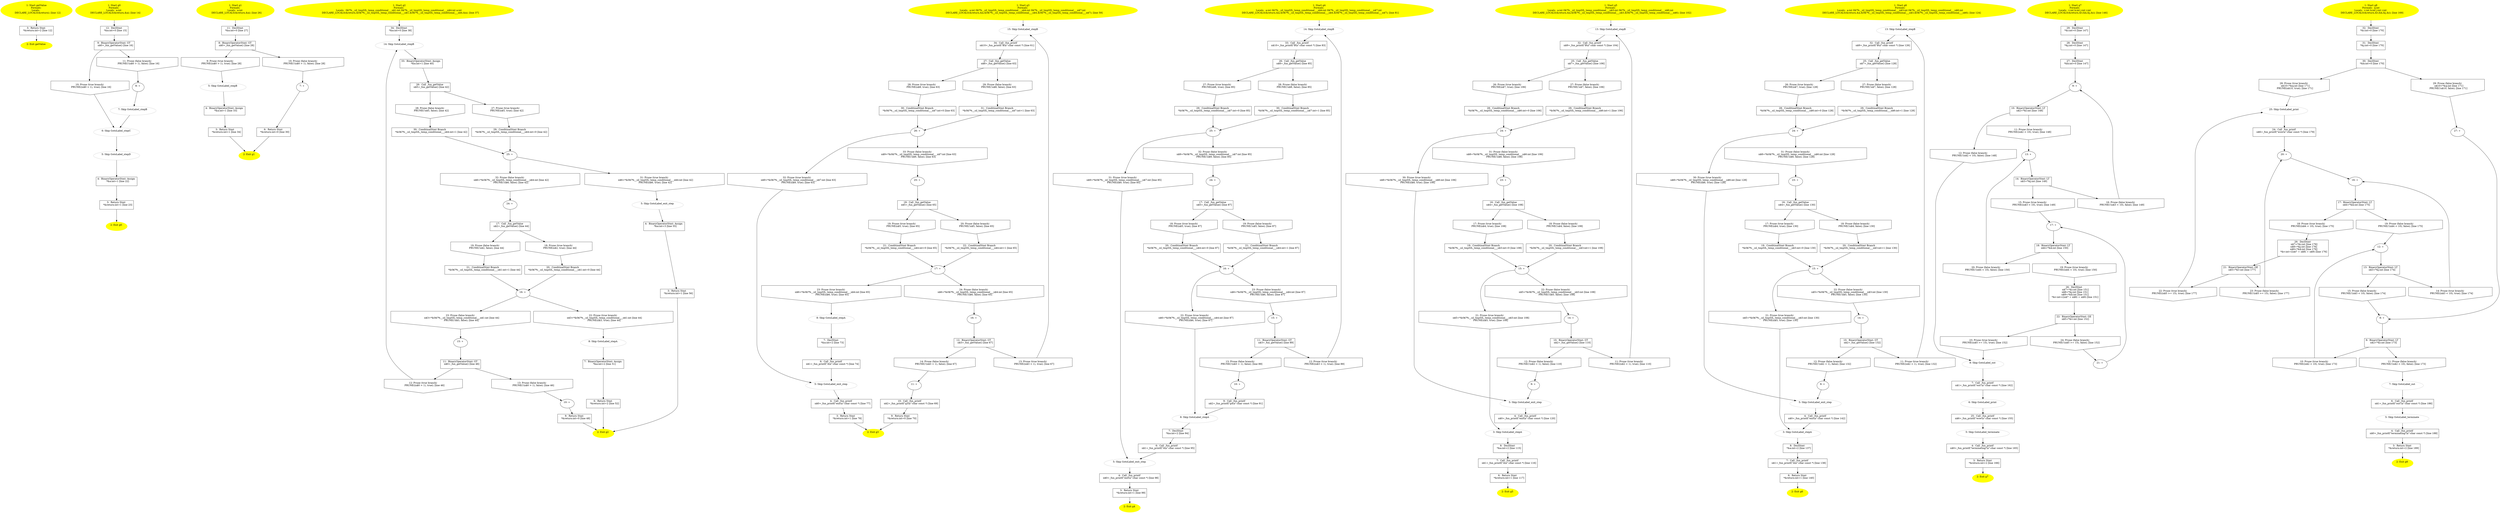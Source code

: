 /* @generated */
digraph iCFG {
"getValue.faa0c7b1433b0c97fcdc15fa47c8180f_1" [label="1: Start getValue\nFormals: \nLocals:  \n   DECLARE_LOCALS(&return); [line 12]\n " color=yellow style=filled]
	

	 "getValue.faa0c7b1433b0c97fcdc15fa47c8180f_1" -> "getValue.faa0c7b1433b0c97fcdc15fa47c8180f_3" ;
"getValue.faa0c7b1433b0c97fcdc15fa47c8180f_2" [label="2: Exit getValue \n  " color=yellow style=filled]
	

"getValue.faa0c7b1433b0c97fcdc15fa47c8180f_3" [label="3:  Return Stmt \n   *&return:int=2 [line 12]\n " shape="box"]
	

	 "getValue.faa0c7b1433b0c97fcdc15fa47c8180f_3" -> "getValue.faa0c7b1433b0c97fcdc15fa47c8180f_2" ;
"g0.8ac829e3bb8338d74cfb45ebe834d8e1_1" [label="1: Start g0\nFormals: \nLocals:  a:int \n   DECLARE_LOCALS(&return,&a); [line 14]\n " color=yellow style=filled]
	

	 "g0.8ac829e3bb8338d74cfb45ebe834d8e1_1" -> "g0.8ac829e3bb8338d74cfb45ebe834d8e1_12" ;
"g0.8ac829e3bb8338d74cfb45ebe834d8e1_2" [label="2: Exit g0 \n  " color=yellow style=filled]
	

"g0.8ac829e3bb8338d74cfb45ebe834d8e1_3" [label="3:  Return Stmt \n   *&return:int=1 [line 23]\n " shape="box"]
	

	 "g0.8ac829e3bb8338d74cfb45ebe834d8e1_3" -> "g0.8ac829e3bb8338d74cfb45ebe834d8e1_2" ;
"g0.8ac829e3bb8338d74cfb45ebe834d8e1_4" [label="4:  BinaryOperatorStmt: Assign \n   *&a:int=1 [line 22]\n " shape="box"]
	

	 "g0.8ac829e3bb8338d74cfb45ebe834d8e1_4" -> "g0.8ac829e3bb8338d74cfb45ebe834d8e1_3" ;
"g0.8ac829e3bb8338d74cfb45ebe834d8e1_5" [label="5: Skip GotoLabel_stepD \n  " color="gray"]
	

	 "g0.8ac829e3bb8338d74cfb45ebe834d8e1_5" -> "g0.8ac829e3bb8338d74cfb45ebe834d8e1_4" ;
"g0.8ac829e3bb8338d74cfb45ebe834d8e1_6" [label="6: Skip GotoLabel_stepC \n  " color="gray"]
	

	 "g0.8ac829e3bb8338d74cfb45ebe834d8e1_6" -> "g0.8ac829e3bb8338d74cfb45ebe834d8e1_5" ;
"g0.8ac829e3bb8338d74cfb45ebe834d8e1_7" [label="7: Skip GotoLabel_stepB \n  " color="gray"]
	

	 "g0.8ac829e3bb8338d74cfb45ebe834d8e1_7" -> "g0.8ac829e3bb8338d74cfb45ebe834d8e1_6" ;
"g0.8ac829e3bb8338d74cfb45ebe834d8e1_8" [label="8: + \n  " ]
	

	 "g0.8ac829e3bb8338d74cfb45ebe834d8e1_8" -> "g0.8ac829e3bb8338d74cfb45ebe834d8e1_7" ;
"g0.8ac829e3bb8338d74cfb45ebe834d8e1_9" [label="9:  BinaryOperatorStmt: GT \n   n$0=_fun_getValue() [line 16]\n " shape="box"]
	

	 "g0.8ac829e3bb8338d74cfb45ebe834d8e1_9" -> "g0.8ac829e3bb8338d74cfb45ebe834d8e1_10" ;
	 "g0.8ac829e3bb8338d74cfb45ebe834d8e1_9" -> "g0.8ac829e3bb8338d74cfb45ebe834d8e1_11" ;
"g0.8ac829e3bb8338d74cfb45ebe834d8e1_10" [label="10: Prune (true branch) \n   PRUNE((n$0 > 1), true); [line 16]\n " shape="invhouse"]
	

	 "g0.8ac829e3bb8338d74cfb45ebe834d8e1_10" -> "g0.8ac829e3bb8338d74cfb45ebe834d8e1_6" ;
"g0.8ac829e3bb8338d74cfb45ebe834d8e1_11" [label="11: Prune (false branch) \n   PRUNE(!(n$0 > 1), false); [line 16]\n " shape="invhouse"]
	

	 "g0.8ac829e3bb8338d74cfb45ebe834d8e1_11" -> "g0.8ac829e3bb8338d74cfb45ebe834d8e1_8" ;
"g0.8ac829e3bb8338d74cfb45ebe834d8e1_12" [label="12:  DeclStmt \n   *&a:int=0 [line 15]\n " shape="box"]
	

	 "g0.8ac829e3bb8338d74cfb45ebe834d8e1_12" -> "g0.8ac829e3bb8338d74cfb45ebe834d8e1_9" ;
"g1.0120a4f9196a5f9eb9f523f31f914da7_1" [label="1: Start g1\nFormals: \nLocals:  a:int \n   DECLARE_LOCALS(&return,&a); [line 26]\n " color=yellow style=filled]
	

	 "g1.0120a4f9196a5f9eb9f523f31f914da7_1" -> "g1.0120a4f9196a5f9eb9f523f31f914da7_11" ;
"g1.0120a4f9196a5f9eb9f523f31f914da7_2" [label="2: Exit g1 \n  " color=yellow style=filled]
	

"g1.0120a4f9196a5f9eb9f523f31f914da7_3" [label="3:  Return Stmt \n   *&return:int=1 [line 34]\n " shape="box"]
	

	 "g1.0120a4f9196a5f9eb9f523f31f914da7_3" -> "g1.0120a4f9196a5f9eb9f523f31f914da7_2" ;
"g1.0120a4f9196a5f9eb9f523f31f914da7_4" [label="4:  BinaryOperatorStmt: Assign \n   *&a:int=1 [line 33]\n " shape="box"]
	

	 "g1.0120a4f9196a5f9eb9f523f31f914da7_4" -> "g1.0120a4f9196a5f9eb9f523f31f914da7_3" ;
"g1.0120a4f9196a5f9eb9f523f31f914da7_5" [label="5: Skip GotoLabel_stepB \n  " color="gray"]
	

	 "g1.0120a4f9196a5f9eb9f523f31f914da7_5" -> "g1.0120a4f9196a5f9eb9f523f31f914da7_4" ;
"g1.0120a4f9196a5f9eb9f523f31f914da7_6" [label="6:  Return Stmt \n   *&return:int=0 [line 30]\n " shape="box"]
	

	 "g1.0120a4f9196a5f9eb9f523f31f914da7_6" -> "g1.0120a4f9196a5f9eb9f523f31f914da7_2" ;
"g1.0120a4f9196a5f9eb9f523f31f914da7_7" [label="7: + \n  " ]
	

	 "g1.0120a4f9196a5f9eb9f523f31f914da7_7" -> "g1.0120a4f9196a5f9eb9f523f31f914da7_6" ;
"g1.0120a4f9196a5f9eb9f523f31f914da7_8" [label="8:  BinaryOperatorStmt: GT \n   n$0=_fun_getValue() [line 28]\n " shape="box"]
	

	 "g1.0120a4f9196a5f9eb9f523f31f914da7_8" -> "g1.0120a4f9196a5f9eb9f523f31f914da7_9" ;
	 "g1.0120a4f9196a5f9eb9f523f31f914da7_8" -> "g1.0120a4f9196a5f9eb9f523f31f914da7_10" ;
"g1.0120a4f9196a5f9eb9f523f31f914da7_9" [label="9: Prune (true branch) \n   PRUNE((n$0 > 1), true); [line 28]\n " shape="invhouse"]
	

	 "g1.0120a4f9196a5f9eb9f523f31f914da7_9" -> "g1.0120a4f9196a5f9eb9f523f31f914da7_5" ;
"g1.0120a4f9196a5f9eb9f523f31f914da7_10" [label="10: Prune (false branch) \n   PRUNE(!(n$0 > 1), false); [line 28]\n " shape="invhouse"]
	

	 "g1.0120a4f9196a5f9eb9f523f31f914da7_10" -> "g1.0120a4f9196a5f9eb9f523f31f914da7_7" ;
"g1.0120a4f9196a5f9eb9f523f31f914da7_11" [label="11:  DeclStmt \n   *&a:int=0 [line 27]\n " shape="box"]
	

	 "g1.0120a4f9196a5f9eb9f523f31f914da7_11" -> "g1.0120a4f9196a5f9eb9f523f31f914da7_8" ;
"g2.e1c80488853d86ab9d6decfe30d8930f_1" [label="1: Start g2\nFormals: \nLocals:  0$?%__sil_tmpSIL_temp_conditional___n$1:int 0$?%__sil_tmpSIL_temp_conditional___n$4:int a:int \n   DECLARE_LOCALS(&return,&0$?%__sil_tmpSIL_temp_conditional___n$1,&0$?%__sil_tmpSIL_temp_conditional___n$4,&a); [line 37]\n " color=yellow style=filled]
	

	 "g2.e1c80488853d86ab9d6decfe30d8930f_1" -> "g2.e1c80488853d86ab9d6decfe30d8930f_34" ;
"g2.e1c80488853d86ab9d6decfe30d8930f_2" [label="2: Exit g2 \n  " color=yellow style=filled]
	

"g2.e1c80488853d86ab9d6decfe30d8930f_3" [label="3:  Return Stmt \n   *&return:int=1 [line 56]\n " shape="box"]
	

	 "g2.e1c80488853d86ab9d6decfe30d8930f_3" -> "g2.e1c80488853d86ab9d6decfe30d8930f_2" ;
"g2.e1c80488853d86ab9d6decfe30d8930f_4" [label="4:  BinaryOperatorStmt: Assign \n   *&a:int=3 [line 55]\n " shape="box"]
	

	 "g2.e1c80488853d86ab9d6decfe30d8930f_4" -> "g2.e1c80488853d86ab9d6decfe30d8930f_3" ;
"g2.e1c80488853d86ab9d6decfe30d8930f_5" [label="5: Skip GotoLabel_exit_step \n  " color="gray"]
	

	 "g2.e1c80488853d86ab9d6decfe30d8930f_5" -> "g2.e1c80488853d86ab9d6decfe30d8930f_4" ;
"g2.e1c80488853d86ab9d6decfe30d8930f_6" [label="6:  Return Stmt \n   *&return:int=2 [line 52]\n " shape="box"]
	

	 "g2.e1c80488853d86ab9d6decfe30d8930f_6" -> "g2.e1c80488853d86ab9d6decfe30d8930f_2" ;
"g2.e1c80488853d86ab9d6decfe30d8930f_7" [label="7:  BinaryOperatorStmt: Assign \n   *&a:int=2 [line 51]\n " shape="box"]
	

	 "g2.e1c80488853d86ab9d6decfe30d8930f_7" -> "g2.e1c80488853d86ab9d6decfe30d8930f_6" ;
"g2.e1c80488853d86ab9d6decfe30d8930f_8" [label="8: Skip GotoLabel_stepA \n  " color="gray"]
	

	 "g2.e1c80488853d86ab9d6decfe30d8930f_8" -> "g2.e1c80488853d86ab9d6decfe30d8930f_7" ;
"g2.e1c80488853d86ab9d6decfe30d8930f_9" [label="9:  Return Stmt \n   *&return:int=0 [line 48]\n " shape="box"]
	

	 "g2.e1c80488853d86ab9d6decfe30d8930f_9" -> "g2.e1c80488853d86ab9d6decfe30d8930f_2" ;
"g2.e1c80488853d86ab9d6decfe30d8930f_10" [label="10: + \n  " ]
	

	 "g2.e1c80488853d86ab9d6decfe30d8930f_10" -> "g2.e1c80488853d86ab9d6decfe30d8930f_9" ;
"g2.e1c80488853d86ab9d6decfe30d8930f_11" [label="11:  BinaryOperatorStmt: GT \n   n$0=_fun_getValue() [line 46]\n " shape="box"]
	

	 "g2.e1c80488853d86ab9d6decfe30d8930f_11" -> "g2.e1c80488853d86ab9d6decfe30d8930f_12" ;
	 "g2.e1c80488853d86ab9d6decfe30d8930f_11" -> "g2.e1c80488853d86ab9d6decfe30d8930f_13" ;
"g2.e1c80488853d86ab9d6decfe30d8930f_12" [label="12: Prune (true branch) \n   PRUNE((n$0 > 1), true); [line 46]\n " shape="invhouse"]
	

	 "g2.e1c80488853d86ab9d6decfe30d8930f_12" -> "g2.e1c80488853d86ab9d6decfe30d8930f_14" ;
"g2.e1c80488853d86ab9d6decfe30d8930f_13" [label="13: Prune (false branch) \n   PRUNE(!(n$0 > 1), false); [line 46]\n " shape="invhouse"]
	

	 "g2.e1c80488853d86ab9d6decfe30d8930f_13" -> "g2.e1c80488853d86ab9d6decfe30d8930f_10" ;
"g2.e1c80488853d86ab9d6decfe30d8930f_14" [label="14: Skip GotoLabel_stepB \n  " color="gray"]
	

	 "g2.e1c80488853d86ab9d6decfe30d8930f_14" -> "g2.e1c80488853d86ab9d6decfe30d8930f_33" ;
"g2.e1c80488853d86ab9d6decfe30d8930f_15" [label="15: + \n  " ]
	

	 "g2.e1c80488853d86ab9d6decfe30d8930f_15" -> "g2.e1c80488853d86ab9d6decfe30d8930f_11" ;
"g2.e1c80488853d86ab9d6decfe30d8930f_16" [label="16: + \n  " ]
	

	 "g2.e1c80488853d86ab9d6decfe30d8930f_16" -> "g2.e1c80488853d86ab9d6decfe30d8930f_22" ;
	 "g2.e1c80488853d86ab9d6decfe30d8930f_16" -> "g2.e1c80488853d86ab9d6decfe30d8930f_23" ;
"g2.e1c80488853d86ab9d6decfe30d8930f_17" [label="17:  Call _fun_getValue \n   n$2=_fun_getValue() [line 44]\n " shape="box"]
	

	 "g2.e1c80488853d86ab9d6decfe30d8930f_17" -> "g2.e1c80488853d86ab9d6decfe30d8930f_18" ;
	 "g2.e1c80488853d86ab9d6decfe30d8930f_17" -> "g2.e1c80488853d86ab9d6decfe30d8930f_19" ;
"g2.e1c80488853d86ab9d6decfe30d8930f_18" [label="18: Prune (true branch) \n   PRUNE(n$2, true); [line 44]\n " shape="invhouse"]
	

	 "g2.e1c80488853d86ab9d6decfe30d8930f_18" -> "g2.e1c80488853d86ab9d6decfe30d8930f_20" ;
"g2.e1c80488853d86ab9d6decfe30d8930f_19" [label="19: Prune (false branch) \n   PRUNE(!n$2, false); [line 44]\n " shape="invhouse"]
	

	 "g2.e1c80488853d86ab9d6decfe30d8930f_19" -> "g2.e1c80488853d86ab9d6decfe30d8930f_21" ;
"g2.e1c80488853d86ab9d6decfe30d8930f_20" [label="20:  ConditinalStmt Branch \n   *&0$?%__sil_tmpSIL_temp_conditional___n$1:int=0 [line 44]\n " shape="box"]
	

	 "g2.e1c80488853d86ab9d6decfe30d8930f_20" -> "g2.e1c80488853d86ab9d6decfe30d8930f_16" ;
"g2.e1c80488853d86ab9d6decfe30d8930f_21" [label="21:  ConditinalStmt Branch \n   *&0$?%__sil_tmpSIL_temp_conditional___n$1:int=1 [line 44]\n " shape="box"]
	

	 "g2.e1c80488853d86ab9d6decfe30d8930f_21" -> "g2.e1c80488853d86ab9d6decfe30d8930f_16" ;
"g2.e1c80488853d86ab9d6decfe30d8930f_22" [label="22: Prune (true branch) \n   n$3=*&0$?%__sil_tmpSIL_temp_conditional___n$1:int [line 44]\n  PRUNE(n$3, true); [line 44]\n " shape="invhouse"]
	

	 "g2.e1c80488853d86ab9d6decfe30d8930f_22" -> "g2.e1c80488853d86ab9d6decfe30d8930f_8" ;
"g2.e1c80488853d86ab9d6decfe30d8930f_23" [label="23: Prune (false branch) \n   n$3=*&0$?%__sil_tmpSIL_temp_conditional___n$1:int [line 44]\n  PRUNE(!n$3, false); [line 44]\n " shape="invhouse"]
	

	 "g2.e1c80488853d86ab9d6decfe30d8930f_23" -> "g2.e1c80488853d86ab9d6decfe30d8930f_15" ;
"g2.e1c80488853d86ab9d6decfe30d8930f_24" [label="24: + \n  " ]
	

	 "g2.e1c80488853d86ab9d6decfe30d8930f_24" -> "g2.e1c80488853d86ab9d6decfe30d8930f_17" ;
"g2.e1c80488853d86ab9d6decfe30d8930f_25" [label="25: + \n  " ]
	

	 "g2.e1c80488853d86ab9d6decfe30d8930f_25" -> "g2.e1c80488853d86ab9d6decfe30d8930f_31" ;
	 "g2.e1c80488853d86ab9d6decfe30d8930f_25" -> "g2.e1c80488853d86ab9d6decfe30d8930f_32" ;
"g2.e1c80488853d86ab9d6decfe30d8930f_26" [label="26:  Call _fun_getValue \n   n$5=_fun_getValue() [line 42]\n " shape="box"]
	

	 "g2.e1c80488853d86ab9d6decfe30d8930f_26" -> "g2.e1c80488853d86ab9d6decfe30d8930f_27" ;
	 "g2.e1c80488853d86ab9d6decfe30d8930f_26" -> "g2.e1c80488853d86ab9d6decfe30d8930f_28" ;
"g2.e1c80488853d86ab9d6decfe30d8930f_27" [label="27: Prune (true branch) \n   PRUNE(n$5, true); [line 42]\n " shape="invhouse"]
	

	 "g2.e1c80488853d86ab9d6decfe30d8930f_27" -> "g2.e1c80488853d86ab9d6decfe30d8930f_29" ;
"g2.e1c80488853d86ab9d6decfe30d8930f_28" [label="28: Prune (false branch) \n   PRUNE(!n$5, false); [line 42]\n " shape="invhouse"]
	

	 "g2.e1c80488853d86ab9d6decfe30d8930f_28" -> "g2.e1c80488853d86ab9d6decfe30d8930f_30" ;
"g2.e1c80488853d86ab9d6decfe30d8930f_29" [label="29:  ConditinalStmt Branch \n   *&0$?%__sil_tmpSIL_temp_conditional___n$4:int=0 [line 42]\n " shape="box"]
	

	 "g2.e1c80488853d86ab9d6decfe30d8930f_29" -> "g2.e1c80488853d86ab9d6decfe30d8930f_25" ;
"g2.e1c80488853d86ab9d6decfe30d8930f_30" [label="30:  ConditinalStmt Branch \n   *&0$?%__sil_tmpSIL_temp_conditional___n$4:int=1 [line 42]\n " shape="box"]
	

	 "g2.e1c80488853d86ab9d6decfe30d8930f_30" -> "g2.e1c80488853d86ab9d6decfe30d8930f_25" ;
"g2.e1c80488853d86ab9d6decfe30d8930f_31" [label="31: Prune (true branch) \n   n$6=*&0$?%__sil_tmpSIL_temp_conditional___n$4:int [line 42]\n  PRUNE(n$6, true); [line 42]\n " shape="invhouse"]
	

	 "g2.e1c80488853d86ab9d6decfe30d8930f_31" -> "g2.e1c80488853d86ab9d6decfe30d8930f_5" ;
"g2.e1c80488853d86ab9d6decfe30d8930f_32" [label="32: Prune (false branch) \n   n$6=*&0$?%__sil_tmpSIL_temp_conditional___n$4:int [line 42]\n  PRUNE(!n$6, false); [line 42]\n " shape="invhouse"]
	

	 "g2.e1c80488853d86ab9d6decfe30d8930f_32" -> "g2.e1c80488853d86ab9d6decfe30d8930f_24" ;
"g2.e1c80488853d86ab9d6decfe30d8930f_33" [label="33:  BinaryOperatorStmt: Assign \n   *&a:int=1 [line 40]\n " shape="box"]
	

	 "g2.e1c80488853d86ab9d6decfe30d8930f_33" -> "g2.e1c80488853d86ab9d6decfe30d8930f_26" ;
"g2.e1c80488853d86ab9d6decfe30d8930f_34" [label="34:  DeclStmt \n   *&a:int=0 [line 38]\n " shape="box"]
	

	 "g2.e1c80488853d86ab9d6decfe30d8930f_34" -> "g2.e1c80488853d86ab9d6decfe30d8930f_14" ;
"g3.8a9fd7dfda802921fdc4079f9a528ce8_1" [label="1: Start g3\nFormals: \nLocals:  a:int 0$?%__sil_tmpSIL_temp_conditional___n$4:int 0$?%__sil_tmpSIL_temp_conditional___n$7:int \n   DECLARE_LOCALS(&return,&a,&0$?%__sil_tmpSIL_temp_conditional___n$4,&0$?%__sil_tmpSIL_temp_conditional___n$7); [line 59]\n " color=yellow style=filled]
	

	 "g3.8a9fd7dfda802921fdc4079f9a528ce8_1" -> "g3.8a9fd7dfda802921fdc4079f9a528ce8_15" ;
"g3.8a9fd7dfda802921fdc4079f9a528ce8_2" [label="2: Exit g3 \n  " color=yellow style=filled]
	

"g3.8a9fd7dfda802921fdc4079f9a528ce8_3" [label="3:  Return Stmt \n   *&return:int=1 [line 78]\n " shape="box"]
	

	 "g3.8a9fd7dfda802921fdc4079f9a528ce8_3" -> "g3.8a9fd7dfda802921fdc4079f9a528ce8_2" ;
"g3.8a9fd7dfda802921fdc4079f9a528ce8_4" [label="4:  Call _fun_printf \n   n$0=_fun_printf(\"exit\\n\":char const *) [line 77]\n " shape="box"]
	

	 "g3.8a9fd7dfda802921fdc4079f9a528ce8_4" -> "g3.8a9fd7dfda802921fdc4079f9a528ce8_3" ;
"g3.8a9fd7dfda802921fdc4079f9a528ce8_5" [label="5: Skip GotoLabel_exit_step \n  " color="gray"]
	

	 "g3.8a9fd7dfda802921fdc4079f9a528ce8_5" -> "g3.8a9fd7dfda802921fdc4079f9a528ce8_4" ;
"g3.8a9fd7dfda802921fdc4079f9a528ce8_6" [label="6:  Call _fun_printf \n   n$1=_fun_printf(\"A\\n\":char const *) [line 74]\n " shape="box"]
	

	 "g3.8a9fd7dfda802921fdc4079f9a528ce8_6" -> "g3.8a9fd7dfda802921fdc4079f9a528ce8_5" ;
"g3.8a9fd7dfda802921fdc4079f9a528ce8_7" [label="7:  DeclStmt \n   *&a:int=2 [line 73]\n " shape="box"]
	

	 "g3.8a9fd7dfda802921fdc4079f9a528ce8_7" -> "g3.8a9fd7dfda802921fdc4079f9a528ce8_6" ;
"g3.8a9fd7dfda802921fdc4079f9a528ce8_8" [label="8: Skip GotoLabel_stepA \n  " color="gray"]
	

	 "g3.8a9fd7dfda802921fdc4079f9a528ce8_8" -> "g3.8a9fd7dfda802921fdc4079f9a528ce8_7" ;
"g3.8a9fd7dfda802921fdc4079f9a528ce8_9" [label="9:  Return Stmt \n   *&return:int=0 [line 70]\n " shape="box"]
	

	 "g3.8a9fd7dfda802921fdc4079f9a528ce8_9" -> "g3.8a9fd7dfda802921fdc4079f9a528ce8_2" ;
"g3.8a9fd7dfda802921fdc4079f9a528ce8_10" [label="10:  Call _fun_printf \n   n$2=_fun_printf(\"g3\\n\":char const *) [line 69]\n " shape="box"]
	

	 "g3.8a9fd7dfda802921fdc4079f9a528ce8_10" -> "g3.8a9fd7dfda802921fdc4079f9a528ce8_9" ;
"g3.8a9fd7dfda802921fdc4079f9a528ce8_11" [label="11: + \n  " ]
	

	 "g3.8a9fd7dfda802921fdc4079f9a528ce8_11" -> "g3.8a9fd7dfda802921fdc4079f9a528ce8_10" ;
"g3.8a9fd7dfda802921fdc4079f9a528ce8_12" [label="12:  BinaryOperatorStmt: GT \n   n$3=_fun_getValue() [line 67]\n " shape="box"]
	

	 "g3.8a9fd7dfda802921fdc4079f9a528ce8_12" -> "g3.8a9fd7dfda802921fdc4079f9a528ce8_13" ;
	 "g3.8a9fd7dfda802921fdc4079f9a528ce8_12" -> "g3.8a9fd7dfda802921fdc4079f9a528ce8_14" ;
"g3.8a9fd7dfda802921fdc4079f9a528ce8_13" [label="13: Prune (true branch) \n   PRUNE((n$3 > 1), true); [line 67]\n " shape="invhouse"]
	

	 "g3.8a9fd7dfda802921fdc4079f9a528ce8_13" -> "g3.8a9fd7dfda802921fdc4079f9a528ce8_15" ;
"g3.8a9fd7dfda802921fdc4079f9a528ce8_14" [label="14: Prune (false branch) \n   PRUNE(!(n$3 > 1), false); [line 67]\n " shape="invhouse"]
	

	 "g3.8a9fd7dfda802921fdc4079f9a528ce8_14" -> "g3.8a9fd7dfda802921fdc4079f9a528ce8_11" ;
"g3.8a9fd7dfda802921fdc4079f9a528ce8_15" [label="15: Skip GotoLabel_stepB \n  " color="gray"]
	

	 "g3.8a9fd7dfda802921fdc4079f9a528ce8_15" -> "g3.8a9fd7dfda802921fdc4079f9a528ce8_34" ;
"g3.8a9fd7dfda802921fdc4079f9a528ce8_16" [label="16: + \n  " ]
	

	 "g3.8a9fd7dfda802921fdc4079f9a528ce8_16" -> "g3.8a9fd7dfda802921fdc4079f9a528ce8_12" ;
"g3.8a9fd7dfda802921fdc4079f9a528ce8_17" [label="17: + \n  " ]
	

	 "g3.8a9fd7dfda802921fdc4079f9a528ce8_17" -> "g3.8a9fd7dfda802921fdc4079f9a528ce8_23" ;
	 "g3.8a9fd7dfda802921fdc4079f9a528ce8_17" -> "g3.8a9fd7dfda802921fdc4079f9a528ce8_24" ;
"g3.8a9fd7dfda802921fdc4079f9a528ce8_18" [label="18:  Call _fun_getValue \n   n$5=_fun_getValue() [line 65]\n " shape="box"]
	

	 "g3.8a9fd7dfda802921fdc4079f9a528ce8_18" -> "g3.8a9fd7dfda802921fdc4079f9a528ce8_19" ;
	 "g3.8a9fd7dfda802921fdc4079f9a528ce8_18" -> "g3.8a9fd7dfda802921fdc4079f9a528ce8_20" ;
"g3.8a9fd7dfda802921fdc4079f9a528ce8_19" [label="19: Prune (true branch) \n   PRUNE(n$5, true); [line 65]\n " shape="invhouse"]
	

	 "g3.8a9fd7dfda802921fdc4079f9a528ce8_19" -> "g3.8a9fd7dfda802921fdc4079f9a528ce8_21" ;
"g3.8a9fd7dfda802921fdc4079f9a528ce8_20" [label="20: Prune (false branch) \n   PRUNE(!n$5, false); [line 65]\n " shape="invhouse"]
	

	 "g3.8a9fd7dfda802921fdc4079f9a528ce8_20" -> "g3.8a9fd7dfda802921fdc4079f9a528ce8_22" ;
"g3.8a9fd7dfda802921fdc4079f9a528ce8_21" [label="21:  ConditinalStmt Branch \n   *&0$?%__sil_tmpSIL_temp_conditional___n$4:int=0 [line 65]\n " shape="box"]
	

	 "g3.8a9fd7dfda802921fdc4079f9a528ce8_21" -> "g3.8a9fd7dfda802921fdc4079f9a528ce8_17" ;
"g3.8a9fd7dfda802921fdc4079f9a528ce8_22" [label="22:  ConditinalStmt Branch \n   *&0$?%__sil_tmpSIL_temp_conditional___n$4:int=1 [line 65]\n " shape="box"]
	

	 "g3.8a9fd7dfda802921fdc4079f9a528ce8_22" -> "g3.8a9fd7dfda802921fdc4079f9a528ce8_17" ;
"g3.8a9fd7dfda802921fdc4079f9a528ce8_23" [label="23: Prune (true branch) \n   n$6=*&0$?%__sil_tmpSIL_temp_conditional___n$4:int [line 65]\n  PRUNE(n$6, true); [line 65]\n " shape="invhouse"]
	

	 "g3.8a9fd7dfda802921fdc4079f9a528ce8_23" -> "g3.8a9fd7dfda802921fdc4079f9a528ce8_8" ;
"g3.8a9fd7dfda802921fdc4079f9a528ce8_24" [label="24: Prune (false branch) \n   n$6=*&0$?%__sil_tmpSIL_temp_conditional___n$4:int [line 65]\n  PRUNE(!n$6, false); [line 65]\n " shape="invhouse"]
	

	 "g3.8a9fd7dfda802921fdc4079f9a528ce8_24" -> "g3.8a9fd7dfda802921fdc4079f9a528ce8_16" ;
"g3.8a9fd7dfda802921fdc4079f9a528ce8_25" [label="25: + \n  " ]
	

	 "g3.8a9fd7dfda802921fdc4079f9a528ce8_25" -> "g3.8a9fd7dfda802921fdc4079f9a528ce8_18" ;
"g3.8a9fd7dfda802921fdc4079f9a528ce8_26" [label="26: + \n  " ]
	

	 "g3.8a9fd7dfda802921fdc4079f9a528ce8_26" -> "g3.8a9fd7dfda802921fdc4079f9a528ce8_32" ;
	 "g3.8a9fd7dfda802921fdc4079f9a528ce8_26" -> "g3.8a9fd7dfda802921fdc4079f9a528ce8_33" ;
"g3.8a9fd7dfda802921fdc4079f9a528ce8_27" [label="27:  Call _fun_getValue \n   n$8=_fun_getValue() [line 63]\n " shape="box"]
	

	 "g3.8a9fd7dfda802921fdc4079f9a528ce8_27" -> "g3.8a9fd7dfda802921fdc4079f9a528ce8_28" ;
	 "g3.8a9fd7dfda802921fdc4079f9a528ce8_27" -> "g3.8a9fd7dfda802921fdc4079f9a528ce8_29" ;
"g3.8a9fd7dfda802921fdc4079f9a528ce8_28" [label="28: Prune (true branch) \n   PRUNE(n$8, true); [line 63]\n " shape="invhouse"]
	

	 "g3.8a9fd7dfda802921fdc4079f9a528ce8_28" -> "g3.8a9fd7dfda802921fdc4079f9a528ce8_30" ;
"g3.8a9fd7dfda802921fdc4079f9a528ce8_29" [label="29: Prune (false branch) \n   PRUNE(!n$8, false); [line 63]\n " shape="invhouse"]
	

	 "g3.8a9fd7dfda802921fdc4079f9a528ce8_29" -> "g3.8a9fd7dfda802921fdc4079f9a528ce8_31" ;
"g3.8a9fd7dfda802921fdc4079f9a528ce8_30" [label="30:  ConditinalStmt Branch \n   *&0$?%__sil_tmpSIL_temp_conditional___n$7:int=0 [line 63]\n " shape="box"]
	

	 "g3.8a9fd7dfda802921fdc4079f9a528ce8_30" -> "g3.8a9fd7dfda802921fdc4079f9a528ce8_26" ;
"g3.8a9fd7dfda802921fdc4079f9a528ce8_31" [label="31:  ConditinalStmt Branch \n   *&0$?%__sil_tmpSIL_temp_conditional___n$7:int=1 [line 63]\n " shape="box"]
	

	 "g3.8a9fd7dfda802921fdc4079f9a528ce8_31" -> "g3.8a9fd7dfda802921fdc4079f9a528ce8_26" ;
"g3.8a9fd7dfda802921fdc4079f9a528ce8_32" [label="32: Prune (true branch) \n   n$9=*&0$?%__sil_tmpSIL_temp_conditional___n$7:int [line 63]\n  PRUNE(n$9, true); [line 63]\n " shape="invhouse"]
	

	 "g3.8a9fd7dfda802921fdc4079f9a528ce8_32" -> "g3.8a9fd7dfda802921fdc4079f9a528ce8_5" ;
"g3.8a9fd7dfda802921fdc4079f9a528ce8_33" [label="33: Prune (false branch) \n   n$9=*&0$?%__sil_tmpSIL_temp_conditional___n$7:int [line 63]\n  PRUNE(!n$9, false); [line 63]\n " shape="invhouse"]
	

	 "g3.8a9fd7dfda802921fdc4079f9a528ce8_33" -> "g3.8a9fd7dfda802921fdc4079f9a528ce8_25" ;
"g3.8a9fd7dfda802921fdc4079f9a528ce8_34" [label="34:  Call _fun_printf \n   n$10=_fun_printf(\"B\\n\":char const *) [line 61]\n " shape="box"]
	

	 "g3.8a9fd7dfda802921fdc4079f9a528ce8_34" -> "g3.8a9fd7dfda802921fdc4079f9a528ce8_27" ;
"g4.b0b5c8f28ad7834e70a958a8882fa59a_1" [label="1: Start g4\nFormals: \nLocals:  a:int 0$?%__sil_tmpSIL_temp_conditional___n$4:int 0$?%__sil_tmpSIL_temp_conditional___n$7:int \n   DECLARE_LOCALS(&return,&a,&0$?%__sil_tmpSIL_temp_conditional___n$4,&0$?%__sil_tmpSIL_temp_conditional___n$7); [line 81]\n " color=yellow style=filled]
	

	 "g4.b0b5c8f28ad7834e70a958a8882fa59a_1" -> "g4.b0b5c8f28ad7834e70a958a8882fa59a_14" ;
"g4.b0b5c8f28ad7834e70a958a8882fa59a_2" [label="2: Exit g4 \n  " color=yellow style=filled]
	

"g4.b0b5c8f28ad7834e70a958a8882fa59a_3" [label="3:  Return Stmt \n   *&return:int=1 [line 99]\n " shape="box"]
	

	 "g4.b0b5c8f28ad7834e70a958a8882fa59a_3" -> "g4.b0b5c8f28ad7834e70a958a8882fa59a_2" ;
"g4.b0b5c8f28ad7834e70a958a8882fa59a_4" [label="4:  Call _fun_printf \n   n$0=_fun_printf(\"exit\\n\":char const *) [line 98]\n " shape="box"]
	

	 "g4.b0b5c8f28ad7834e70a958a8882fa59a_4" -> "g4.b0b5c8f28ad7834e70a958a8882fa59a_3" ;
"g4.b0b5c8f28ad7834e70a958a8882fa59a_5" [label="5: Skip GotoLabel_exit_step \n  " color="gray"]
	

	 "g4.b0b5c8f28ad7834e70a958a8882fa59a_5" -> "g4.b0b5c8f28ad7834e70a958a8882fa59a_4" ;
"g4.b0b5c8f28ad7834e70a958a8882fa59a_6" [label="6:  Call _fun_printf \n   n$1=_fun_printf(\"A\\n\":char const *) [line 95]\n " shape="box"]
	

	 "g4.b0b5c8f28ad7834e70a958a8882fa59a_6" -> "g4.b0b5c8f28ad7834e70a958a8882fa59a_5" ;
"g4.b0b5c8f28ad7834e70a958a8882fa59a_7" [label="7:  DeclStmt \n   *&a:int=2 [line 94]\n " shape="box"]
	

	 "g4.b0b5c8f28ad7834e70a958a8882fa59a_7" -> "g4.b0b5c8f28ad7834e70a958a8882fa59a_6" ;
"g4.b0b5c8f28ad7834e70a958a8882fa59a_8" [label="8: Skip GotoLabel_stepA \n  " color="gray"]
	

	 "g4.b0b5c8f28ad7834e70a958a8882fa59a_8" -> "g4.b0b5c8f28ad7834e70a958a8882fa59a_7" ;
"g4.b0b5c8f28ad7834e70a958a8882fa59a_9" [label="9:  Call _fun_printf \n   n$2=_fun_printf(\"g4\\n\":char const *) [line 91]\n " shape="box"]
	

	 "g4.b0b5c8f28ad7834e70a958a8882fa59a_9" -> "g4.b0b5c8f28ad7834e70a958a8882fa59a_8" ;
"g4.b0b5c8f28ad7834e70a958a8882fa59a_10" [label="10: + \n  " ]
	

	 "g4.b0b5c8f28ad7834e70a958a8882fa59a_10" -> "g4.b0b5c8f28ad7834e70a958a8882fa59a_9" ;
"g4.b0b5c8f28ad7834e70a958a8882fa59a_11" [label="11:  BinaryOperatorStmt: GT \n   n$3=_fun_getValue() [line 89]\n " shape="box"]
	

	 "g4.b0b5c8f28ad7834e70a958a8882fa59a_11" -> "g4.b0b5c8f28ad7834e70a958a8882fa59a_12" ;
	 "g4.b0b5c8f28ad7834e70a958a8882fa59a_11" -> "g4.b0b5c8f28ad7834e70a958a8882fa59a_13" ;
"g4.b0b5c8f28ad7834e70a958a8882fa59a_12" [label="12: Prune (true branch) \n   PRUNE((n$3 > 1), true); [line 89]\n " shape="invhouse"]
	

	 "g4.b0b5c8f28ad7834e70a958a8882fa59a_12" -> "g4.b0b5c8f28ad7834e70a958a8882fa59a_14" ;
"g4.b0b5c8f28ad7834e70a958a8882fa59a_13" [label="13: Prune (false branch) \n   PRUNE(!(n$3 > 1), false); [line 89]\n " shape="invhouse"]
	

	 "g4.b0b5c8f28ad7834e70a958a8882fa59a_13" -> "g4.b0b5c8f28ad7834e70a958a8882fa59a_10" ;
"g4.b0b5c8f28ad7834e70a958a8882fa59a_14" [label="14: Skip GotoLabel_stepB \n  " color="gray"]
	

	 "g4.b0b5c8f28ad7834e70a958a8882fa59a_14" -> "g4.b0b5c8f28ad7834e70a958a8882fa59a_33" ;
"g4.b0b5c8f28ad7834e70a958a8882fa59a_15" [label="15: + \n  " ]
	

	 "g4.b0b5c8f28ad7834e70a958a8882fa59a_15" -> "g4.b0b5c8f28ad7834e70a958a8882fa59a_11" ;
"g4.b0b5c8f28ad7834e70a958a8882fa59a_16" [label="16: + \n  " ]
	

	 "g4.b0b5c8f28ad7834e70a958a8882fa59a_16" -> "g4.b0b5c8f28ad7834e70a958a8882fa59a_22" ;
	 "g4.b0b5c8f28ad7834e70a958a8882fa59a_16" -> "g4.b0b5c8f28ad7834e70a958a8882fa59a_23" ;
"g4.b0b5c8f28ad7834e70a958a8882fa59a_17" [label="17:  Call _fun_getValue \n   n$5=_fun_getValue() [line 87]\n " shape="box"]
	

	 "g4.b0b5c8f28ad7834e70a958a8882fa59a_17" -> "g4.b0b5c8f28ad7834e70a958a8882fa59a_18" ;
	 "g4.b0b5c8f28ad7834e70a958a8882fa59a_17" -> "g4.b0b5c8f28ad7834e70a958a8882fa59a_19" ;
"g4.b0b5c8f28ad7834e70a958a8882fa59a_18" [label="18: Prune (true branch) \n   PRUNE(n$5, true); [line 87]\n " shape="invhouse"]
	

	 "g4.b0b5c8f28ad7834e70a958a8882fa59a_18" -> "g4.b0b5c8f28ad7834e70a958a8882fa59a_20" ;
"g4.b0b5c8f28ad7834e70a958a8882fa59a_19" [label="19: Prune (false branch) \n   PRUNE(!n$5, false); [line 87]\n " shape="invhouse"]
	

	 "g4.b0b5c8f28ad7834e70a958a8882fa59a_19" -> "g4.b0b5c8f28ad7834e70a958a8882fa59a_21" ;
"g4.b0b5c8f28ad7834e70a958a8882fa59a_20" [label="20:  ConditinalStmt Branch \n   *&0$?%__sil_tmpSIL_temp_conditional___n$4:int=0 [line 87]\n " shape="box"]
	

	 "g4.b0b5c8f28ad7834e70a958a8882fa59a_20" -> "g4.b0b5c8f28ad7834e70a958a8882fa59a_16" ;
"g4.b0b5c8f28ad7834e70a958a8882fa59a_21" [label="21:  ConditinalStmt Branch \n   *&0$?%__sil_tmpSIL_temp_conditional___n$4:int=1 [line 87]\n " shape="box"]
	

	 "g4.b0b5c8f28ad7834e70a958a8882fa59a_21" -> "g4.b0b5c8f28ad7834e70a958a8882fa59a_16" ;
"g4.b0b5c8f28ad7834e70a958a8882fa59a_22" [label="22: Prune (true branch) \n   n$6=*&0$?%__sil_tmpSIL_temp_conditional___n$4:int [line 87]\n  PRUNE(n$6, true); [line 87]\n " shape="invhouse"]
	

	 "g4.b0b5c8f28ad7834e70a958a8882fa59a_22" -> "g4.b0b5c8f28ad7834e70a958a8882fa59a_8" ;
"g4.b0b5c8f28ad7834e70a958a8882fa59a_23" [label="23: Prune (false branch) \n   n$6=*&0$?%__sil_tmpSIL_temp_conditional___n$4:int [line 87]\n  PRUNE(!n$6, false); [line 87]\n " shape="invhouse"]
	

	 "g4.b0b5c8f28ad7834e70a958a8882fa59a_23" -> "g4.b0b5c8f28ad7834e70a958a8882fa59a_15" ;
"g4.b0b5c8f28ad7834e70a958a8882fa59a_24" [label="24: + \n  " ]
	

	 "g4.b0b5c8f28ad7834e70a958a8882fa59a_24" -> "g4.b0b5c8f28ad7834e70a958a8882fa59a_17" ;
"g4.b0b5c8f28ad7834e70a958a8882fa59a_25" [label="25: + \n  " ]
	

	 "g4.b0b5c8f28ad7834e70a958a8882fa59a_25" -> "g4.b0b5c8f28ad7834e70a958a8882fa59a_31" ;
	 "g4.b0b5c8f28ad7834e70a958a8882fa59a_25" -> "g4.b0b5c8f28ad7834e70a958a8882fa59a_32" ;
"g4.b0b5c8f28ad7834e70a958a8882fa59a_26" [label="26:  Call _fun_getValue \n   n$8=_fun_getValue() [line 85]\n " shape="box"]
	

	 "g4.b0b5c8f28ad7834e70a958a8882fa59a_26" -> "g4.b0b5c8f28ad7834e70a958a8882fa59a_27" ;
	 "g4.b0b5c8f28ad7834e70a958a8882fa59a_26" -> "g4.b0b5c8f28ad7834e70a958a8882fa59a_28" ;
"g4.b0b5c8f28ad7834e70a958a8882fa59a_27" [label="27: Prune (true branch) \n   PRUNE(n$8, true); [line 85]\n " shape="invhouse"]
	

	 "g4.b0b5c8f28ad7834e70a958a8882fa59a_27" -> "g4.b0b5c8f28ad7834e70a958a8882fa59a_29" ;
"g4.b0b5c8f28ad7834e70a958a8882fa59a_28" [label="28: Prune (false branch) \n   PRUNE(!n$8, false); [line 85]\n " shape="invhouse"]
	

	 "g4.b0b5c8f28ad7834e70a958a8882fa59a_28" -> "g4.b0b5c8f28ad7834e70a958a8882fa59a_30" ;
"g4.b0b5c8f28ad7834e70a958a8882fa59a_29" [label="29:  ConditinalStmt Branch \n   *&0$?%__sil_tmpSIL_temp_conditional___n$7:int=0 [line 85]\n " shape="box"]
	

	 "g4.b0b5c8f28ad7834e70a958a8882fa59a_29" -> "g4.b0b5c8f28ad7834e70a958a8882fa59a_25" ;
"g4.b0b5c8f28ad7834e70a958a8882fa59a_30" [label="30:  ConditinalStmt Branch \n   *&0$?%__sil_tmpSIL_temp_conditional___n$7:int=1 [line 85]\n " shape="box"]
	

	 "g4.b0b5c8f28ad7834e70a958a8882fa59a_30" -> "g4.b0b5c8f28ad7834e70a958a8882fa59a_25" ;
"g4.b0b5c8f28ad7834e70a958a8882fa59a_31" [label="31: Prune (true branch) \n   n$9=*&0$?%__sil_tmpSIL_temp_conditional___n$7:int [line 85]\n  PRUNE(n$9, true); [line 85]\n " shape="invhouse"]
	

	 "g4.b0b5c8f28ad7834e70a958a8882fa59a_31" -> "g4.b0b5c8f28ad7834e70a958a8882fa59a_5" ;
"g4.b0b5c8f28ad7834e70a958a8882fa59a_32" [label="32: Prune (false branch) \n   n$9=*&0$?%__sil_tmpSIL_temp_conditional___n$7:int [line 85]\n  PRUNE(!n$9, false); [line 85]\n " shape="invhouse"]
	

	 "g4.b0b5c8f28ad7834e70a958a8882fa59a_32" -> "g4.b0b5c8f28ad7834e70a958a8882fa59a_24" ;
"g4.b0b5c8f28ad7834e70a958a8882fa59a_33" [label="33:  Call _fun_printf \n   n$10=_fun_printf(\"B\\n\":char const *) [line 83]\n " shape="box"]
	

	 "g4.b0b5c8f28ad7834e70a958a8882fa59a_33" -> "g4.b0b5c8f28ad7834e70a958a8882fa59a_26" ;
"g5.37c965a8d6d7bec292c7b11ff315d9ea_1" [label="1: Start g5\nFormals: \nLocals:  a:int 0$?%__sil_tmpSIL_temp_conditional___n$3:int 0$?%__sil_tmpSIL_temp_conditional___n$6:int \n   DECLARE_LOCALS(&return,&a,&0$?%__sil_tmpSIL_temp_conditional___n$3,&0$?%__sil_tmpSIL_temp_conditional___n$6); [line 102]\n " color=yellow style=filled]
	

	 "g5.37c965a8d6d7bec292c7b11ff315d9ea_1" -> "g5.37c965a8d6d7bec292c7b11ff315d9ea_13" ;
"g5.37c965a8d6d7bec292c7b11ff315d9ea_2" [label="2: Exit g5 \n  " color=yellow style=filled]
	

"g5.37c965a8d6d7bec292c7b11ff315d9ea_3" [label="3: Skip GotoLabel_stepA \n  " color="gray"]
	

	 "g5.37c965a8d6d7bec292c7b11ff315d9ea_3" -> "g5.37c965a8d6d7bec292c7b11ff315d9ea_8" ;
"g5.37c965a8d6d7bec292c7b11ff315d9ea_4" [label="4:  Call _fun_printf \n   n$0=_fun_printf(\"exit\\n\":char const *) [line 120]\n " shape="box"]
	

	 "g5.37c965a8d6d7bec292c7b11ff315d9ea_4" -> "g5.37c965a8d6d7bec292c7b11ff315d9ea_3" ;
"g5.37c965a8d6d7bec292c7b11ff315d9ea_5" [label="5: Skip GotoLabel_exit_step \n  " color="gray"]
	

	 "g5.37c965a8d6d7bec292c7b11ff315d9ea_5" -> "g5.37c965a8d6d7bec292c7b11ff315d9ea_4" ;
"g5.37c965a8d6d7bec292c7b11ff315d9ea_6" [label="6:  Return Stmt \n   *&return:int=1 [line 117]\n " shape="box"]
	

	 "g5.37c965a8d6d7bec292c7b11ff315d9ea_6" -> "g5.37c965a8d6d7bec292c7b11ff315d9ea_2" ;
"g5.37c965a8d6d7bec292c7b11ff315d9ea_7" [label="7:  Call _fun_printf \n   n$1=_fun_printf(\"A\\n\":char const *) [line 116]\n " shape="box"]
	

	 "g5.37c965a8d6d7bec292c7b11ff315d9ea_7" -> "g5.37c965a8d6d7bec292c7b11ff315d9ea_6" ;
"g5.37c965a8d6d7bec292c7b11ff315d9ea_8" [label="8:  DeclStmt \n   *&a:int=2 [line 115]\n " shape="box"]
	

	 "g5.37c965a8d6d7bec292c7b11ff315d9ea_8" -> "g5.37c965a8d6d7bec292c7b11ff315d9ea_7" ;
"g5.37c965a8d6d7bec292c7b11ff315d9ea_9" [label="9: + \n  " ]
	

	 "g5.37c965a8d6d7bec292c7b11ff315d9ea_9" -> "g5.37c965a8d6d7bec292c7b11ff315d9ea_5" ;
"g5.37c965a8d6d7bec292c7b11ff315d9ea_10" [label="10:  BinaryOperatorStmt: GT \n   n$2=_fun_getValue() [line 110]\n " shape="box"]
	

	 "g5.37c965a8d6d7bec292c7b11ff315d9ea_10" -> "g5.37c965a8d6d7bec292c7b11ff315d9ea_11" ;
	 "g5.37c965a8d6d7bec292c7b11ff315d9ea_10" -> "g5.37c965a8d6d7bec292c7b11ff315d9ea_12" ;
"g5.37c965a8d6d7bec292c7b11ff315d9ea_11" [label="11: Prune (true branch) \n   PRUNE((n$2 > 1), true); [line 110]\n " shape="invhouse"]
	

	 "g5.37c965a8d6d7bec292c7b11ff315d9ea_11" -> "g5.37c965a8d6d7bec292c7b11ff315d9ea_13" ;
"g5.37c965a8d6d7bec292c7b11ff315d9ea_12" [label="12: Prune (false branch) \n   PRUNE(!(n$2 > 1), false); [line 110]\n " shape="invhouse"]
	

	 "g5.37c965a8d6d7bec292c7b11ff315d9ea_12" -> "g5.37c965a8d6d7bec292c7b11ff315d9ea_9" ;
"g5.37c965a8d6d7bec292c7b11ff315d9ea_13" [label="13: Skip GotoLabel_stepB \n  " color="gray"]
	

	 "g5.37c965a8d6d7bec292c7b11ff315d9ea_13" -> "g5.37c965a8d6d7bec292c7b11ff315d9ea_32" ;
"g5.37c965a8d6d7bec292c7b11ff315d9ea_14" [label="14: + \n  " ]
	

	 "g5.37c965a8d6d7bec292c7b11ff315d9ea_14" -> "g5.37c965a8d6d7bec292c7b11ff315d9ea_10" ;
"g5.37c965a8d6d7bec292c7b11ff315d9ea_15" [label="15: + \n  " ]
	

	 "g5.37c965a8d6d7bec292c7b11ff315d9ea_15" -> "g5.37c965a8d6d7bec292c7b11ff315d9ea_21" ;
	 "g5.37c965a8d6d7bec292c7b11ff315d9ea_15" -> "g5.37c965a8d6d7bec292c7b11ff315d9ea_22" ;
"g5.37c965a8d6d7bec292c7b11ff315d9ea_16" [label="16:  Call _fun_getValue \n   n$4=_fun_getValue() [line 108]\n " shape="box"]
	

	 "g5.37c965a8d6d7bec292c7b11ff315d9ea_16" -> "g5.37c965a8d6d7bec292c7b11ff315d9ea_17" ;
	 "g5.37c965a8d6d7bec292c7b11ff315d9ea_16" -> "g5.37c965a8d6d7bec292c7b11ff315d9ea_18" ;
"g5.37c965a8d6d7bec292c7b11ff315d9ea_17" [label="17: Prune (true branch) \n   PRUNE(n$4, true); [line 108]\n " shape="invhouse"]
	

	 "g5.37c965a8d6d7bec292c7b11ff315d9ea_17" -> "g5.37c965a8d6d7bec292c7b11ff315d9ea_19" ;
"g5.37c965a8d6d7bec292c7b11ff315d9ea_18" [label="18: Prune (false branch) \n   PRUNE(!n$4, false); [line 108]\n " shape="invhouse"]
	

	 "g5.37c965a8d6d7bec292c7b11ff315d9ea_18" -> "g5.37c965a8d6d7bec292c7b11ff315d9ea_20" ;
"g5.37c965a8d6d7bec292c7b11ff315d9ea_19" [label="19:  ConditinalStmt Branch \n   *&0$?%__sil_tmpSIL_temp_conditional___n$3:int=0 [line 108]\n " shape="box"]
	

	 "g5.37c965a8d6d7bec292c7b11ff315d9ea_19" -> "g5.37c965a8d6d7bec292c7b11ff315d9ea_15" ;
"g5.37c965a8d6d7bec292c7b11ff315d9ea_20" [label="20:  ConditinalStmt Branch \n   *&0$?%__sil_tmpSIL_temp_conditional___n$3:int=1 [line 108]\n " shape="box"]
	

	 "g5.37c965a8d6d7bec292c7b11ff315d9ea_20" -> "g5.37c965a8d6d7bec292c7b11ff315d9ea_15" ;
"g5.37c965a8d6d7bec292c7b11ff315d9ea_21" [label="21: Prune (true branch) \n   n$5=*&0$?%__sil_tmpSIL_temp_conditional___n$3:int [line 108]\n  PRUNE(n$5, true); [line 108]\n " shape="invhouse"]
	

	 "g5.37c965a8d6d7bec292c7b11ff315d9ea_21" -> "g5.37c965a8d6d7bec292c7b11ff315d9ea_3" ;
"g5.37c965a8d6d7bec292c7b11ff315d9ea_22" [label="22: Prune (false branch) \n   n$5=*&0$?%__sil_tmpSIL_temp_conditional___n$3:int [line 108]\n  PRUNE(!n$5, false); [line 108]\n " shape="invhouse"]
	

	 "g5.37c965a8d6d7bec292c7b11ff315d9ea_22" -> "g5.37c965a8d6d7bec292c7b11ff315d9ea_14" ;
"g5.37c965a8d6d7bec292c7b11ff315d9ea_23" [label="23: + \n  " ]
	

	 "g5.37c965a8d6d7bec292c7b11ff315d9ea_23" -> "g5.37c965a8d6d7bec292c7b11ff315d9ea_16" ;
"g5.37c965a8d6d7bec292c7b11ff315d9ea_24" [label="24: + \n  " ]
	

	 "g5.37c965a8d6d7bec292c7b11ff315d9ea_24" -> "g5.37c965a8d6d7bec292c7b11ff315d9ea_30" ;
	 "g5.37c965a8d6d7bec292c7b11ff315d9ea_24" -> "g5.37c965a8d6d7bec292c7b11ff315d9ea_31" ;
"g5.37c965a8d6d7bec292c7b11ff315d9ea_25" [label="25:  Call _fun_getValue \n   n$7=_fun_getValue() [line 106]\n " shape="box"]
	

	 "g5.37c965a8d6d7bec292c7b11ff315d9ea_25" -> "g5.37c965a8d6d7bec292c7b11ff315d9ea_26" ;
	 "g5.37c965a8d6d7bec292c7b11ff315d9ea_25" -> "g5.37c965a8d6d7bec292c7b11ff315d9ea_27" ;
"g5.37c965a8d6d7bec292c7b11ff315d9ea_26" [label="26: Prune (true branch) \n   PRUNE(n$7, true); [line 106]\n " shape="invhouse"]
	

	 "g5.37c965a8d6d7bec292c7b11ff315d9ea_26" -> "g5.37c965a8d6d7bec292c7b11ff315d9ea_28" ;
"g5.37c965a8d6d7bec292c7b11ff315d9ea_27" [label="27: Prune (false branch) \n   PRUNE(!n$7, false); [line 106]\n " shape="invhouse"]
	

	 "g5.37c965a8d6d7bec292c7b11ff315d9ea_27" -> "g5.37c965a8d6d7bec292c7b11ff315d9ea_29" ;
"g5.37c965a8d6d7bec292c7b11ff315d9ea_28" [label="28:  ConditinalStmt Branch \n   *&0$?%__sil_tmpSIL_temp_conditional___n$6:int=0 [line 106]\n " shape="box"]
	

	 "g5.37c965a8d6d7bec292c7b11ff315d9ea_28" -> "g5.37c965a8d6d7bec292c7b11ff315d9ea_24" ;
"g5.37c965a8d6d7bec292c7b11ff315d9ea_29" [label="29:  ConditinalStmt Branch \n   *&0$?%__sil_tmpSIL_temp_conditional___n$6:int=1 [line 106]\n " shape="box"]
	

	 "g5.37c965a8d6d7bec292c7b11ff315d9ea_29" -> "g5.37c965a8d6d7bec292c7b11ff315d9ea_24" ;
"g5.37c965a8d6d7bec292c7b11ff315d9ea_30" [label="30: Prune (true branch) \n   n$8=*&0$?%__sil_tmpSIL_temp_conditional___n$6:int [line 106]\n  PRUNE(n$8, true); [line 106]\n " shape="invhouse"]
	

	 "g5.37c965a8d6d7bec292c7b11ff315d9ea_30" -> "g5.37c965a8d6d7bec292c7b11ff315d9ea_5" ;
"g5.37c965a8d6d7bec292c7b11ff315d9ea_31" [label="31: Prune (false branch) \n   n$8=*&0$?%__sil_tmpSIL_temp_conditional___n$6:int [line 106]\n  PRUNE(!n$8, false); [line 106]\n " shape="invhouse"]
	

	 "g5.37c965a8d6d7bec292c7b11ff315d9ea_31" -> "g5.37c965a8d6d7bec292c7b11ff315d9ea_23" ;
"g5.37c965a8d6d7bec292c7b11ff315d9ea_32" [label="32:  Call _fun_printf \n   n$9=_fun_printf(\"B\\n\":char const *) [line 104]\n " shape="box"]
	

	 "g5.37c965a8d6d7bec292c7b11ff315d9ea_32" -> "g5.37c965a8d6d7bec292c7b11ff315d9ea_25" ;
"g6.4a4314ef967aad20a9e7c423bc16e39c_1" [label="1: Start g6\nFormals: \nLocals:  a:int 0$?%__sil_tmpSIL_temp_conditional___n$3:int 0$?%__sil_tmpSIL_temp_conditional___n$6:int \n   DECLARE_LOCALS(&return,&a,&0$?%__sil_tmpSIL_temp_conditional___n$3,&0$?%__sil_tmpSIL_temp_conditional___n$6); [line 124]\n " color=yellow style=filled]
	

	 "g6.4a4314ef967aad20a9e7c423bc16e39c_1" -> "g6.4a4314ef967aad20a9e7c423bc16e39c_13" ;
"g6.4a4314ef967aad20a9e7c423bc16e39c_2" [label="2: Exit g6 \n  " color=yellow style=filled]
	

"g6.4a4314ef967aad20a9e7c423bc16e39c_3" [label="3: Skip GotoLabel_stepA \n  " color="gray"]
	

	 "g6.4a4314ef967aad20a9e7c423bc16e39c_3" -> "g6.4a4314ef967aad20a9e7c423bc16e39c_8" ;
"g6.4a4314ef967aad20a9e7c423bc16e39c_4" [label="4:  Call _fun_printf \n   n$0=_fun_printf(\"exit\\n\":char const *) [line 142]\n " shape="box"]
	

	 "g6.4a4314ef967aad20a9e7c423bc16e39c_4" -> "g6.4a4314ef967aad20a9e7c423bc16e39c_3" ;
"g6.4a4314ef967aad20a9e7c423bc16e39c_5" [label="5: Skip GotoLabel_exit_step \n  " color="gray"]
	

	 "g6.4a4314ef967aad20a9e7c423bc16e39c_5" -> "g6.4a4314ef967aad20a9e7c423bc16e39c_4" ;
"g6.4a4314ef967aad20a9e7c423bc16e39c_6" [label="6:  Return Stmt \n   *&return:int=1 [line 140]\n " shape="box"]
	

	 "g6.4a4314ef967aad20a9e7c423bc16e39c_6" -> "g6.4a4314ef967aad20a9e7c423bc16e39c_2" ;
"g6.4a4314ef967aad20a9e7c423bc16e39c_7" [label="7:  Call _fun_printf \n   n$1=_fun_printf(\"A\\n\":char const *) [line 138]\n " shape="box"]
	

	 "g6.4a4314ef967aad20a9e7c423bc16e39c_7" -> "g6.4a4314ef967aad20a9e7c423bc16e39c_6" ;
"g6.4a4314ef967aad20a9e7c423bc16e39c_8" [label="8:  DeclStmt \n   *&a:int=2 [line 137]\n " shape="box"]
	

	 "g6.4a4314ef967aad20a9e7c423bc16e39c_8" -> "g6.4a4314ef967aad20a9e7c423bc16e39c_7" ;
"g6.4a4314ef967aad20a9e7c423bc16e39c_9" [label="9: + \n  " ]
	

	 "g6.4a4314ef967aad20a9e7c423bc16e39c_9" -> "g6.4a4314ef967aad20a9e7c423bc16e39c_5" ;
"g6.4a4314ef967aad20a9e7c423bc16e39c_10" [label="10:  BinaryOperatorStmt: GT \n   n$2=_fun_getValue() [line 132]\n " shape="box"]
	

	 "g6.4a4314ef967aad20a9e7c423bc16e39c_10" -> "g6.4a4314ef967aad20a9e7c423bc16e39c_11" ;
	 "g6.4a4314ef967aad20a9e7c423bc16e39c_10" -> "g6.4a4314ef967aad20a9e7c423bc16e39c_12" ;
"g6.4a4314ef967aad20a9e7c423bc16e39c_11" [label="11: Prune (true branch) \n   PRUNE((n$2 > 1), true); [line 132]\n " shape="invhouse"]
	

	 "g6.4a4314ef967aad20a9e7c423bc16e39c_11" -> "g6.4a4314ef967aad20a9e7c423bc16e39c_13" ;
"g6.4a4314ef967aad20a9e7c423bc16e39c_12" [label="12: Prune (false branch) \n   PRUNE(!(n$2 > 1), false); [line 132]\n " shape="invhouse"]
	

	 "g6.4a4314ef967aad20a9e7c423bc16e39c_12" -> "g6.4a4314ef967aad20a9e7c423bc16e39c_9" ;
"g6.4a4314ef967aad20a9e7c423bc16e39c_13" [label="13: Skip GotoLabel_stepB \n  " color="gray"]
	

	 "g6.4a4314ef967aad20a9e7c423bc16e39c_13" -> "g6.4a4314ef967aad20a9e7c423bc16e39c_32" ;
"g6.4a4314ef967aad20a9e7c423bc16e39c_14" [label="14: + \n  " ]
	

	 "g6.4a4314ef967aad20a9e7c423bc16e39c_14" -> "g6.4a4314ef967aad20a9e7c423bc16e39c_10" ;
"g6.4a4314ef967aad20a9e7c423bc16e39c_15" [label="15: + \n  " ]
	

	 "g6.4a4314ef967aad20a9e7c423bc16e39c_15" -> "g6.4a4314ef967aad20a9e7c423bc16e39c_21" ;
	 "g6.4a4314ef967aad20a9e7c423bc16e39c_15" -> "g6.4a4314ef967aad20a9e7c423bc16e39c_22" ;
"g6.4a4314ef967aad20a9e7c423bc16e39c_16" [label="16:  Call _fun_getValue \n   n$4=_fun_getValue() [line 130]\n " shape="box"]
	

	 "g6.4a4314ef967aad20a9e7c423bc16e39c_16" -> "g6.4a4314ef967aad20a9e7c423bc16e39c_17" ;
	 "g6.4a4314ef967aad20a9e7c423bc16e39c_16" -> "g6.4a4314ef967aad20a9e7c423bc16e39c_18" ;
"g6.4a4314ef967aad20a9e7c423bc16e39c_17" [label="17: Prune (true branch) \n   PRUNE(n$4, true); [line 130]\n " shape="invhouse"]
	

	 "g6.4a4314ef967aad20a9e7c423bc16e39c_17" -> "g6.4a4314ef967aad20a9e7c423bc16e39c_19" ;
"g6.4a4314ef967aad20a9e7c423bc16e39c_18" [label="18: Prune (false branch) \n   PRUNE(!n$4, false); [line 130]\n " shape="invhouse"]
	

	 "g6.4a4314ef967aad20a9e7c423bc16e39c_18" -> "g6.4a4314ef967aad20a9e7c423bc16e39c_20" ;
"g6.4a4314ef967aad20a9e7c423bc16e39c_19" [label="19:  ConditinalStmt Branch \n   *&0$?%__sil_tmpSIL_temp_conditional___n$3:int=0 [line 130]\n " shape="box"]
	

	 "g6.4a4314ef967aad20a9e7c423bc16e39c_19" -> "g6.4a4314ef967aad20a9e7c423bc16e39c_15" ;
"g6.4a4314ef967aad20a9e7c423bc16e39c_20" [label="20:  ConditinalStmt Branch \n   *&0$?%__sil_tmpSIL_temp_conditional___n$3:int=1 [line 130]\n " shape="box"]
	

	 "g6.4a4314ef967aad20a9e7c423bc16e39c_20" -> "g6.4a4314ef967aad20a9e7c423bc16e39c_15" ;
"g6.4a4314ef967aad20a9e7c423bc16e39c_21" [label="21: Prune (true branch) \n   n$5=*&0$?%__sil_tmpSIL_temp_conditional___n$3:int [line 130]\n  PRUNE(n$5, true); [line 130]\n " shape="invhouse"]
	

	 "g6.4a4314ef967aad20a9e7c423bc16e39c_21" -> "g6.4a4314ef967aad20a9e7c423bc16e39c_3" ;
"g6.4a4314ef967aad20a9e7c423bc16e39c_22" [label="22: Prune (false branch) \n   n$5=*&0$?%__sil_tmpSIL_temp_conditional___n$3:int [line 130]\n  PRUNE(!n$5, false); [line 130]\n " shape="invhouse"]
	

	 "g6.4a4314ef967aad20a9e7c423bc16e39c_22" -> "g6.4a4314ef967aad20a9e7c423bc16e39c_14" ;
"g6.4a4314ef967aad20a9e7c423bc16e39c_23" [label="23: + \n  " ]
	

	 "g6.4a4314ef967aad20a9e7c423bc16e39c_23" -> "g6.4a4314ef967aad20a9e7c423bc16e39c_16" ;
"g6.4a4314ef967aad20a9e7c423bc16e39c_24" [label="24: + \n  " ]
	

	 "g6.4a4314ef967aad20a9e7c423bc16e39c_24" -> "g6.4a4314ef967aad20a9e7c423bc16e39c_30" ;
	 "g6.4a4314ef967aad20a9e7c423bc16e39c_24" -> "g6.4a4314ef967aad20a9e7c423bc16e39c_31" ;
"g6.4a4314ef967aad20a9e7c423bc16e39c_25" [label="25:  Call _fun_getValue \n   n$7=_fun_getValue() [line 128]\n " shape="box"]
	

	 "g6.4a4314ef967aad20a9e7c423bc16e39c_25" -> "g6.4a4314ef967aad20a9e7c423bc16e39c_26" ;
	 "g6.4a4314ef967aad20a9e7c423bc16e39c_25" -> "g6.4a4314ef967aad20a9e7c423bc16e39c_27" ;
"g6.4a4314ef967aad20a9e7c423bc16e39c_26" [label="26: Prune (true branch) \n   PRUNE(n$7, true); [line 128]\n " shape="invhouse"]
	

	 "g6.4a4314ef967aad20a9e7c423bc16e39c_26" -> "g6.4a4314ef967aad20a9e7c423bc16e39c_28" ;
"g6.4a4314ef967aad20a9e7c423bc16e39c_27" [label="27: Prune (false branch) \n   PRUNE(!n$7, false); [line 128]\n " shape="invhouse"]
	

	 "g6.4a4314ef967aad20a9e7c423bc16e39c_27" -> "g6.4a4314ef967aad20a9e7c423bc16e39c_29" ;
"g6.4a4314ef967aad20a9e7c423bc16e39c_28" [label="28:  ConditinalStmt Branch \n   *&0$?%__sil_tmpSIL_temp_conditional___n$6:int=0 [line 128]\n " shape="box"]
	

	 "g6.4a4314ef967aad20a9e7c423bc16e39c_28" -> "g6.4a4314ef967aad20a9e7c423bc16e39c_24" ;
"g6.4a4314ef967aad20a9e7c423bc16e39c_29" [label="29:  ConditinalStmt Branch \n   *&0$?%__sil_tmpSIL_temp_conditional___n$6:int=1 [line 128]\n " shape="box"]
	

	 "g6.4a4314ef967aad20a9e7c423bc16e39c_29" -> "g6.4a4314ef967aad20a9e7c423bc16e39c_24" ;
"g6.4a4314ef967aad20a9e7c423bc16e39c_30" [label="30: Prune (true branch) \n   n$8=*&0$?%__sil_tmpSIL_temp_conditional___n$6:int [line 128]\n  PRUNE(n$8, true); [line 128]\n " shape="invhouse"]
	

	 "g6.4a4314ef967aad20a9e7c423bc16e39c_30" -> "g6.4a4314ef967aad20a9e7c423bc16e39c_5" ;
"g6.4a4314ef967aad20a9e7c423bc16e39c_31" [label="31: Prune (false branch) \n   n$8=*&0$?%__sil_tmpSIL_temp_conditional___n$6:int [line 128]\n  PRUNE(!n$8, false); [line 128]\n " shape="invhouse"]
	

	 "g6.4a4314ef967aad20a9e7c423bc16e39c_31" -> "g6.4a4314ef967aad20a9e7c423bc16e39c_23" ;
"g6.4a4314ef967aad20a9e7c423bc16e39c_32" [label="32:  Call _fun_printf \n   n$9=_fun_printf(\"B\\n\":char const *) [line 126]\n " shape="box"]
	

	 "g6.4a4314ef967aad20a9e7c423bc16e39c_32" -> "g6.4a4314ef967aad20a9e7c423bc16e39c_25" ;
"g7.727bb92f57c3951d11695a52c92c2b0c_1" [label="1: Start g7\nFormals: \nLocals:  v:int k:int j:int i:int \n   DECLARE_LOCALS(&return,&v,&k,&j,&i); [line 146]\n " color=yellow style=filled]
	

	 "g7.727bb92f57c3951d11695a52c92c2b0c_1" -> "g7.727bb92f57c3951d11695a52c92c2b0c_29" ;
"g7.727bb92f57c3951d11695a52c92c2b0c_2" [label="2: Exit g7 \n  " color=yellow style=filled]
	

"g7.727bb92f57c3951d11695a52c92c2b0c_3" [label="3:  Return Stmt \n   *&return:int=2 [line 166]\n " shape="box"]
	

	 "g7.727bb92f57c3951d11695a52c92c2b0c_3" -> "g7.727bb92f57c3951d11695a52c92c2b0c_2" ;
"g7.727bb92f57c3951d11695a52c92c2b0c_4" [label="4:  Call _fun_printf \n   n$0=_fun_printf(\"terminating!\\n\":char const *) [line 165]\n " shape="box"]
	

	 "g7.727bb92f57c3951d11695a52c92c2b0c_4" -> "g7.727bb92f57c3951d11695a52c92c2b0c_3" ;
"g7.727bb92f57c3951d11695a52c92c2b0c_5" [label="5: Skip GotoLabel_terminate \n  " color="gray"]
	

	 "g7.727bb92f57c3951d11695a52c92c2b0c_5" -> "g7.727bb92f57c3951d11695a52c92c2b0c_4" ;
"g7.727bb92f57c3951d11695a52c92c2b0c_6" [label="6: Skip GotoLabel_print \n  " color="gray"]
	

	 "g7.727bb92f57c3951d11695a52c92c2b0c_6" -> "g7.727bb92f57c3951d11695a52c92c2b0c_25" ;
"g7.727bb92f57c3951d11695a52c92c2b0c_7" [label="7:  Call _fun_printf \n   n$1=_fun_printf(\"out!\\n\":char const *) [line 162]\n " shape="box"]
	

	 "g7.727bb92f57c3951d11695a52c92c2b0c_7" -> "g7.727bb92f57c3951d11695a52c92c2b0c_6" ;
"g7.727bb92f57c3951d11695a52c92c2b0c_8" [label="8: Skip GotoLabel_out \n  " color="gray"]
	

	 "g7.727bb92f57c3951d11695a52c92c2b0c_8" -> "g7.727bb92f57c3951d11695a52c92c2b0c_7" ;
"g7.727bb92f57c3951d11695a52c92c2b0c_9" [label="9: + \n  " ]
	

	 "g7.727bb92f57c3951d11695a52c92c2b0c_9" -> "g7.727bb92f57c3951d11695a52c92c2b0c_10" ;
"g7.727bb92f57c3951d11695a52c92c2b0c_10" [label="10:  BinaryOperatorStmt: LT \n   n$2=*&i:int [line 148]\n " shape="box"]
	

	 "g7.727bb92f57c3951d11695a52c92c2b0c_10" -> "g7.727bb92f57c3951d11695a52c92c2b0c_11" ;
	 "g7.727bb92f57c3951d11695a52c92c2b0c_10" -> "g7.727bb92f57c3951d11695a52c92c2b0c_12" ;
"g7.727bb92f57c3951d11695a52c92c2b0c_11" [label="11: Prune (true branch) \n   PRUNE((n$2 < 10), true); [line 148]\n " shape="invhouse"]
	

	 "g7.727bb92f57c3951d11695a52c92c2b0c_11" -> "g7.727bb92f57c3951d11695a52c92c2b0c_13" ;
"g7.727bb92f57c3951d11695a52c92c2b0c_12" [label="12: Prune (false branch) \n   PRUNE(!(n$2 < 10), false); [line 148]\n " shape="invhouse"]
	

	 "g7.727bb92f57c3951d11695a52c92c2b0c_12" -> "g7.727bb92f57c3951d11695a52c92c2b0c_8" ;
"g7.727bb92f57c3951d11695a52c92c2b0c_13" [label="13: + \n  " ]
	

	 "g7.727bb92f57c3951d11695a52c92c2b0c_13" -> "g7.727bb92f57c3951d11695a52c92c2b0c_14" ;
"g7.727bb92f57c3951d11695a52c92c2b0c_14" [label="14:  BinaryOperatorStmt: LT \n   n$3=*&j:int [line 149]\n " shape="box"]
	

	 "g7.727bb92f57c3951d11695a52c92c2b0c_14" -> "g7.727bb92f57c3951d11695a52c92c2b0c_15" ;
	 "g7.727bb92f57c3951d11695a52c92c2b0c_14" -> "g7.727bb92f57c3951d11695a52c92c2b0c_16" ;
"g7.727bb92f57c3951d11695a52c92c2b0c_15" [label="15: Prune (true branch) \n   PRUNE((n$3 < 10), true); [line 149]\n " shape="invhouse"]
	

	 "g7.727bb92f57c3951d11695a52c92c2b0c_15" -> "g7.727bb92f57c3951d11695a52c92c2b0c_17" ;
"g7.727bb92f57c3951d11695a52c92c2b0c_16" [label="16: Prune (false branch) \n   PRUNE(!(n$3 < 10), false); [line 149]\n " shape="invhouse"]
	

	 "g7.727bb92f57c3951d11695a52c92c2b0c_16" -> "g7.727bb92f57c3951d11695a52c92c2b0c_9" ;
"g7.727bb92f57c3951d11695a52c92c2b0c_17" [label="17: + \n  " ]
	

	 "g7.727bb92f57c3951d11695a52c92c2b0c_17" -> "g7.727bb92f57c3951d11695a52c92c2b0c_18" ;
"g7.727bb92f57c3951d11695a52c92c2b0c_18" [label="18:  BinaryOperatorStmt: LT \n   n$4=*&k:int [line 150]\n " shape="box"]
	

	 "g7.727bb92f57c3951d11695a52c92c2b0c_18" -> "g7.727bb92f57c3951d11695a52c92c2b0c_19" ;
	 "g7.727bb92f57c3951d11695a52c92c2b0c_18" -> "g7.727bb92f57c3951d11695a52c92c2b0c_20" ;
"g7.727bb92f57c3951d11695a52c92c2b0c_19" [label="19: Prune (true branch) \n   PRUNE((n$4 < 10), true); [line 150]\n " shape="invhouse"]
	

	 "g7.727bb92f57c3951d11695a52c92c2b0c_19" -> "g7.727bb92f57c3951d11695a52c92c2b0c_26" ;
"g7.727bb92f57c3951d11695a52c92c2b0c_20" [label="20: Prune (false branch) \n   PRUNE(!(n$4 < 10), false); [line 150]\n " shape="invhouse"]
	

	 "g7.727bb92f57c3951d11695a52c92c2b0c_20" -> "g7.727bb92f57c3951d11695a52c92c2b0c_13" ;
"g7.727bb92f57c3951d11695a52c92c2b0c_21" [label="21: + \n  " ]
	

	 "g7.727bb92f57c3951d11695a52c92c2b0c_21" -> "g7.727bb92f57c3951d11695a52c92c2b0c_17" ;
"g7.727bb92f57c3951d11695a52c92c2b0c_22" [label="22:  BinaryOperatorStmt: GE \n   n$5=*&v:int [line 152]\n " shape="box"]
	

	 "g7.727bb92f57c3951d11695a52c92c2b0c_22" -> "g7.727bb92f57c3951d11695a52c92c2b0c_23" ;
	 "g7.727bb92f57c3951d11695a52c92c2b0c_22" -> "g7.727bb92f57c3951d11695a52c92c2b0c_24" ;
"g7.727bb92f57c3951d11695a52c92c2b0c_23" [label="23: Prune (true branch) \n   PRUNE((n$5 >= 15), true); [line 152]\n " shape="invhouse"]
	

	 "g7.727bb92f57c3951d11695a52c92c2b0c_23" -> "g7.727bb92f57c3951d11695a52c92c2b0c_8" ;
"g7.727bb92f57c3951d11695a52c92c2b0c_24" [label="24: Prune (false branch) \n   PRUNE(!(n$5 >= 15), false); [line 152]\n " shape="invhouse"]
	

	 "g7.727bb92f57c3951d11695a52c92c2b0c_24" -> "g7.727bb92f57c3951d11695a52c92c2b0c_21" ;
"g7.727bb92f57c3951d11695a52c92c2b0c_25" [label="25:  Call _fun_printf \n   n$6=_fun_printf(\"wow\\n\":char const *) [line 155]\n " shape="box"]
	

	 "g7.727bb92f57c3951d11695a52c92c2b0c_25" -> "g7.727bb92f57c3951d11695a52c92c2b0c_5" ;
"g7.727bb92f57c3951d11695a52c92c2b0c_26" [label="26:  DeclStmt \n   n$7=*&i:int [line 151]\n  n$8=*&j:int [line 151]\n  n$9=*&k:int [line 151]\n  *&v:int=((n$7 + n$8) + n$9) [line 151]\n " shape="box"]
	

	 "g7.727bb92f57c3951d11695a52c92c2b0c_26" -> "g7.727bb92f57c3951d11695a52c92c2b0c_22" ;
"g7.727bb92f57c3951d11695a52c92c2b0c_27" [label="27:  DeclStmt \n   *&k:int=0 [line 147]\n " shape="box"]
	

	 "g7.727bb92f57c3951d11695a52c92c2b0c_27" -> "g7.727bb92f57c3951d11695a52c92c2b0c_9" ;
"g7.727bb92f57c3951d11695a52c92c2b0c_28" [label="28:  DeclStmt \n   *&j:int=0 [line 147]\n " shape="box"]
	

	 "g7.727bb92f57c3951d11695a52c92c2b0c_28" -> "g7.727bb92f57c3951d11695a52c92c2b0c_27" ;
"g7.727bb92f57c3951d11695a52c92c2b0c_29" [label="29:  DeclStmt \n   *&i:int=0 [line 147]\n " shape="box"]
	

	 "g7.727bb92f57c3951d11695a52c92c2b0c_29" -> "g7.727bb92f57c3951d11695a52c92c2b0c_28" ;
"g8.c98b82371573afc08575815d90f5eac4_1" [label="1: Start g8\nFormals:  q:int\nLocals:  v:int k:int j:int i:int \n   DECLARE_LOCALS(&return,&v,&k,&j,&i); [line 169]\n " color=yellow style=filled]
	

	 "g8.c98b82371573afc08575815d90f5eac4_1" -> "g8.c98b82371573afc08575815d90f5eac4_32" ;
"g8.c98b82371573afc08575815d90f5eac4_2" [label="2: Exit g8 \n  " color=yellow style=filled]
	

"g8.c98b82371573afc08575815d90f5eac4_3" [label="3:  Return Stmt \n   *&return:int=2 [line 189]\n " shape="box"]
	

	 "g8.c98b82371573afc08575815d90f5eac4_3" -> "g8.c98b82371573afc08575815d90f5eac4_2" ;
"g8.c98b82371573afc08575815d90f5eac4_4" [label="4:  Call _fun_printf \n   n$0=_fun_printf(\"terminating!\\n\":char const *) [line 188]\n " shape="box"]
	

	 "g8.c98b82371573afc08575815d90f5eac4_4" -> "g8.c98b82371573afc08575815d90f5eac4_3" ;
"g8.c98b82371573afc08575815d90f5eac4_5" [label="5: Skip GotoLabel_terminate \n  " color="gray"]
	

	 "g8.c98b82371573afc08575815d90f5eac4_5" -> "g8.c98b82371573afc08575815d90f5eac4_4" ;
"g8.c98b82371573afc08575815d90f5eac4_6" [label="6:  Call _fun_printf \n   n$1=_fun_printf(\"out!\\n\":char const *) [line 186]\n " shape="box"]
	

	 "g8.c98b82371573afc08575815d90f5eac4_6" -> "g8.c98b82371573afc08575815d90f5eac4_5" ;
"g8.c98b82371573afc08575815d90f5eac4_7" [label="7: Skip GotoLabel_out \n  " color="gray"]
	

	 "g8.c98b82371573afc08575815d90f5eac4_7" -> "g8.c98b82371573afc08575815d90f5eac4_6" ;
"g8.c98b82371573afc08575815d90f5eac4_8" [label="8: + \n  " ]
	

	 "g8.c98b82371573afc08575815d90f5eac4_8" -> "g8.c98b82371573afc08575815d90f5eac4_9" ;
"g8.c98b82371573afc08575815d90f5eac4_9" [label="9:  BinaryOperatorStmt: LT \n   n$2=*&i:int [line 173]\n " shape="box"]
	

	 "g8.c98b82371573afc08575815d90f5eac4_9" -> "g8.c98b82371573afc08575815d90f5eac4_10" ;
	 "g8.c98b82371573afc08575815d90f5eac4_9" -> "g8.c98b82371573afc08575815d90f5eac4_11" ;
"g8.c98b82371573afc08575815d90f5eac4_10" [label="10: Prune (true branch) \n   PRUNE((n$2 < 10), true); [line 173]\n " shape="invhouse"]
	

	 "g8.c98b82371573afc08575815d90f5eac4_10" -> "g8.c98b82371573afc08575815d90f5eac4_12" ;
"g8.c98b82371573afc08575815d90f5eac4_11" [label="11: Prune (false branch) \n   PRUNE(!(n$2 < 10), false); [line 173]\n " shape="invhouse"]
	

	 "g8.c98b82371573afc08575815d90f5eac4_11" -> "g8.c98b82371573afc08575815d90f5eac4_7" ;
"g8.c98b82371573afc08575815d90f5eac4_12" [label="12: + \n  " ]
	

	 "g8.c98b82371573afc08575815d90f5eac4_12" -> "g8.c98b82371573afc08575815d90f5eac4_13" ;
"g8.c98b82371573afc08575815d90f5eac4_13" [label="13:  BinaryOperatorStmt: LT \n   n$3=*&j:int [line 174]\n " shape="box"]
	

	 "g8.c98b82371573afc08575815d90f5eac4_13" -> "g8.c98b82371573afc08575815d90f5eac4_14" ;
	 "g8.c98b82371573afc08575815d90f5eac4_13" -> "g8.c98b82371573afc08575815d90f5eac4_15" ;
"g8.c98b82371573afc08575815d90f5eac4_14" [label="14: Prune (true branch) \n   PRUNE((n$3 < 10), true); [line 174]\n " shape="invhouse"]
	

	 "g8.c98b82371573afc08575815d90f5eac4_14" -> "g8.c98b82371573afc08575815d90f5eac4_16" ;
"g8.c98b82371573afc08575815d90f5eac4_15" [label="15: Prune (false branch) \n   PRUNE(!(n$3 < 10), false); [line 174]\n " shape="invhouse"]
	

	 "g8.c98b82371573afc08575815d90f5eac4_15" -> "g8.c98b82371573afc08575815d90f5eac4_8" ;
"g8.c98b82371573afc08575815d90f5eac4_16" [label="16: + \n  " ]
	

	 "g8.c98b82371573afc08575815d90f5eac4_16" -> "g8.c98b82371573afc08575815d90f5eac4_17" ;
"g8.c98b82371573afc08575815d90f5eac4_17" [label="17:  BinaryOperatorStmt: LT \n   n$4=*&k:int [line 175]\n " shape="box"]
	

	 "g8.c98b82371573afc08575815d90f5eac4_17" -> "g8.c98b82371573afc08575815d90f5eac4_18" ;
	 "g8.c98b82371573afc08575815d90f5eac4_17" -> "g8.c98b82371573afc08575815d90f5eac4_19" ;
"g8.c98b82371573afc08575815d90f5eac4_18" [label="18: Prune (true branch) \n   PRUNE((n$4 < 10), true); [line 175]\n " shape="invhouse"]
	

	 "g8.c98b82371573afc08575815d90f5eac4_18" -> "g8.c98b82371573afc08575815d90f5eac4_26" ;
"g8.c98b82371573afc08575815d90f5eac4_19" [label="19: Prune (false branch) \n   PRUNE(!(n$4 < 10), false); [line 175]\n " shape="invhouse"]
	

	 "g8.c98b82371573afc08575815d90f5eac4_19" -> "g8.c98b82371573afc08575815d90f5eac4_12" ;
"g8.c98b82371573afc08575815d90f5eac4_20" [label="20: + \n  " ]
	

	 "g8.c98b82371573afc08575815d90f5eac4_20" -> "g8.c98b82371573afc08575815d90f5eac4_16" ;
"g8.c98b82371573afc08575815d90f5eac4_21" [label="21:  BinaryOperatorStmt: GE \n   n$5=*&v:int [line 177]\n " shape="box"]
	

	 "g8.c98b82371573afc08575815d90f5eac4_21" -> "g8.c98b82371573afc08575815d90f5eac4_22" ;
	 "g8.c98b82371573afc08575815d90f5eac4_21" -> "g8.c98b82371573afc08575815d90f5eac4_23" ;
"g8.c98b82371573afc08575815d90f5eac4_22" [label="22: Prune (true branch) \n   PRUNE((n$5 >= 15), true); [line 177]\n " shape="invhouse"]
	

	 "g8.c98b82371573afc08575815d90f5eac4_22" -> "g8.c98b82371573afc08575815d90f5eac4_25" ;
"g8.c98b82371573afc08575815d90f5eac4_23" [label="23: Prune (false branch) \n   PRUNE(!(n$5 >= 15), false); [line 177]\n " shape="invhouse"]
	

	 "g8.c98b82371573afc08575815d90f5eac4_23" -> "g8.c98b82371573afc08575815d90f5eac4_20" ;
"g8.c98b82371573afc08575815d90f5eac4_24" [label="24:  Call _fun_printf \n   n$6=_fun_printf(\"wow\\n\":char const *) [line 179]\n " shape="box"]
	

	 "g8.c98b82371573afc08575815d90f5eac4_24" -> "g8.c98b82371573afc08575815d90f5eac4_20" ;
"g8.c98b82371573afc08575815d90f5eac4_25" [label="25: Skip GotoLabel_print \n  " color="gray"]
	

	 "g8.c98b82371573afc08575815d90f5eac4_25" -> "g8.c98b82371573afc08575815d90f5eac4_24" ;
"g8.c98b82371573afc08575815d90f5eac4_26" [label="26:  DeclStmt \n   n$7=*&i:int [line 176]\n  n$8=*&j:int [line 176]\n  n$9=*&k:int [line 176]\n  *&v:int=((n$7 + n$8) + n$9) [line 176]\n " shape="box"]
	

	 "g8.c98b82371573afc08575815d90f5eac4_26" -> "g8.c98b82371573afc08575815d90f5eac4_21" ;
"g8.c98b82371573afc08575815d90f5eac4_27" [label="27: + \n  " ]
	

	 "g8.c98b82371573afc08575815d90f5eac4_27" -> "g8.c98b82371573afc08575815d90f5eac4_8" ;
"g8.c98b82371573afc08575815d90f5eac4_28" [label="28: Prune (true branch) \n   n$10=*&q:int [line 171]\n  PRUNE(n$10, true); [line 171]\n " shape="invhouse"]
	

	 "g8.c98b82371573afc08575815d90f5eac4_28" -> "g8.c98b82371573afc08575815d90f5eac4_25" ;
"g8.c98b82371573afc08575815d90f5eac4_29" [label="29: Prune (false branch) \n   n$10=*&q:int [line 171]\n  PRUNE(!n$10, false); [line 171]\n " shape="invhouse"]
	

	 "g8.c98b82371573afc08575815d90f5eac4_29" -> "g8.c98b82371573afc08575815d90f5eac4_27" ;
"g8.c98b82371573afc08575815d90f5eac4_30" [label="30:  DeclStmt \n   *&k:int=0 [line 170]\n " shape="box"]
	

	 "g8.c98b82371573afc08575815d90f5eac4_30" -> "g8.c98b82371573afc08575815d90f5eac4_28" ;
	 "g8.c98b82371573afc08575815d90f5eac4_30" -> "g8.c98b82371573afc08575815d90f5eac4_29" ;
"g8.c98b82371573afc08575815d90f5eac4_31" [label="31:  DeclStmt \n   *&j:int=0 [line 170]\n " shape="box"]
	

	 "g8.c98b82371573afc08575815d90f5eac4_31" -> "g8.c98b82371573afc08575815d90f5eac4_30" ;
"g8.c98b82371573afc08575815d90f5eac4_32" [label="32:  DeclStmt \n   *&i:int=0 [line 170]\n " shape="box"]
	

	 "g8.c98b82371573afc08575815d90f5eac4_32" -> "g8.c98b82371573afc08575815d90f5eac4_31" ;
}
